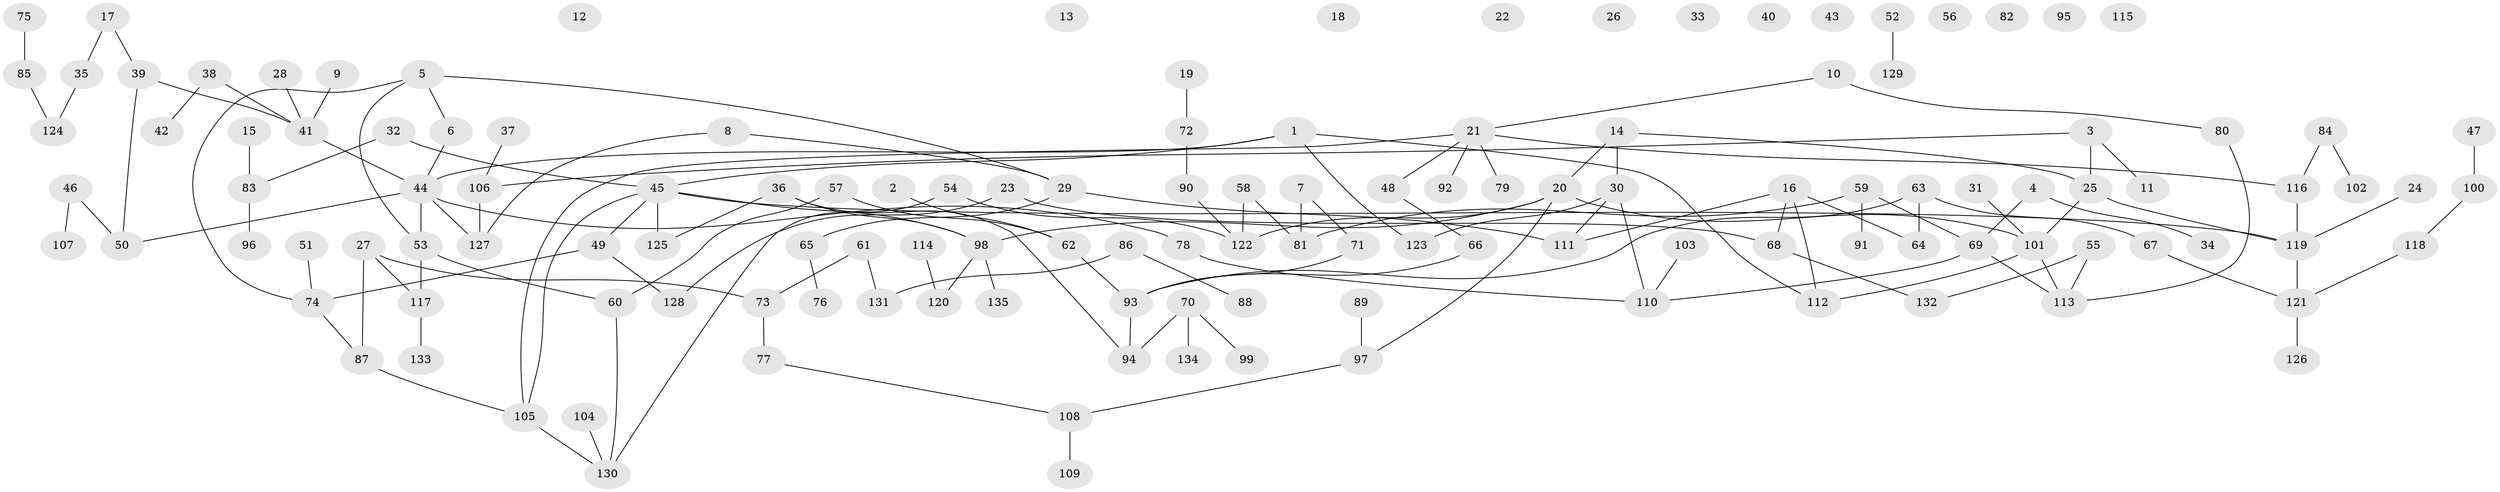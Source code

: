 // Generated by graph-tools (version 1.1) at 2025/25/03/09/25 03:25:19]
// undirected, 135 vertices, 150 edges
graph export_dot {
graph [start="1"]
  node [color=gray90,style=filled];
  1;
  2;
  3;
  4;
  5;
  6;
  7;
  8;
  9;
  10;
  11;
  12;
  13;
  14;
  15;
  16;
  17;
  18;
  19;
  20;
  21;
  22;
  23;
  24;
  25;
  26;
  27;
  28;
  29;
  30;
  31;
  32;
  33;
  34;
  35;
  36;
  37;
  38;
  39;
  40;
  41;
  42;
  43;
  44;
  45;
  46;
  47;
  48;
  49;
  50;
  51;
  52;
  53;
  54;
  55;
  56;
  57;
  58;
  59;
  60;
  61;
  62;
  63;
  64;
  65;
  66;
  67;
  68;
  69;
  70;
  71;
  72;
  73;
  74;
  75;
  76;
  77;
  78;
  79;
  80;
  81;
  82;
  83;
  84;
  85;
  86;
  87;
  88;
  89;
  90;
  91;
  92;
  93;
  94;
  95;
  96;
  97;
  98;
  99;
  100;
  101;
  102;
  103;
  104;
  105;
  106;
  107;
  108;
  109;
  110;
  111;
  112;
  113;
  114;
  115;
  116;
  117;
  118;
  119;
  120;
  121;
  122;
  123;
  124;
  125;
  126;
  127;
  128;
  129;
  130;
  131;
  132;
  133;
  134;
  135;
  1 -- 44;
  1 -- 45;
  1 -- 112;
  1 -- 123;
  2 -- 62;
  3 -- 11;
  3 -- 25;
  3 -- 106;
  4 -- 34;
  4 -- 69;
  5 -- 6;
  5 -- 29;
  5 -- 53;
  5 -- 74;
  6 -- 44;
  7 -- 71;
  7 -- 81;
  8 -- 29;
  8 -- 127;
  9 -- 41;
  10 -- 21;
  10 -- 80;
  14 -- 20;
  14 -- 25;
  14 -- 30;
  15 -- 83;
  16 -- 64;
  16 -- 68;
  16 -- 111;
  16 -- 112;
  17 -- 35;
  17 -- 39;
  19 -- 72;
  20 -- 97;
  20 -- 98;
  20 -- 101;
  20 -- 122;
  21 -- 48;
  21 -- 79;
  21 -- 92;
  21 -- 105;
  21 -- 116;
  23 -- 68;
  23 -- 128;
  24 -- 119;
  25 -- 101;
  25 -- 119;
  27 -- 73;
  27 -- 87;
  27 -- 117;
  28 -- 41;
  29 -- 65;
  29 -- 111;
  30 -- 110;
  30 -- 111;
  30 -- 123;
  31 -- 101;
  32 -- 45;
  32 -- 83;
  35 -- 124;
  36 -- 94;
  36 -- 98;
  36 -- 125;
  37 -- 106;
  38 -- 41;
  38 -- 42;
  39 -- 41;
  39 -- 50;
  41 -- 44;
  44 -- 50;
  44 -- 53;
  44 -- 78;
  44 -- 127;
  45 -- 49;
  45 -- 98;
  45 -- 105;
  45 -- 119;
  45 -- 125;
  46 -- 50;
  46 -- 107;
  47 -- 100;
  48 -- 66;
  49 -- 74;
  49 -- 128;
  51 -- 74;
  52 -- 129;
  53 -- 60;
  53 -- 117;
  54 -- 122;
  54 -- 130;
  55 -- 113;
  55 -- 132;
  57 -- 60;
  57 -- 62;
  58 -- 81;
  58 -- 122;
  59 -- 69;
  59 -- 81;
  59 -- 91;
  60 -- 130;
  61 -- 73;
  61 -- 131;
  62 -- 93;
  63 -- 64;
  63 -- 67;
  63 -- 93;
  65 -- 76;
  66 -- 93;
  67 -- 121;
  68 -- 132;
  69 -- 110;
  69 -- 113;
  70 -- 94;
  70 -- 99;
  70 -- 134;
  71 -- 93;
  72 -- 90;
  73 -- 77;
  74 -- 87;
  75 -- 85;
  77 -- 108;
  78 -- 110;
  80 -- 113;
  83 -- 96;
  84 -- 102;
  84 -- 116;
  85 -- 124;
  86 -- 88;
  86 -- 131;
  87 -- 105;
  89 -- 97;
  90 -- 122;
  93 -- 94;
  97 -- 108;
  98 -- 120;
  98 -- 135;
  100 -- 118;
  101 -- 112;
  101 -- 113;
  103 -- 110;
  104 -- 130;
  105 -- 130;
  106 -- 127;
  108 -- 109;
  114 -- 120;
  116 -- 119;
  117 -- 133;
  118 -- 121;
  119 -- 121;
  121 -- 126;
}
